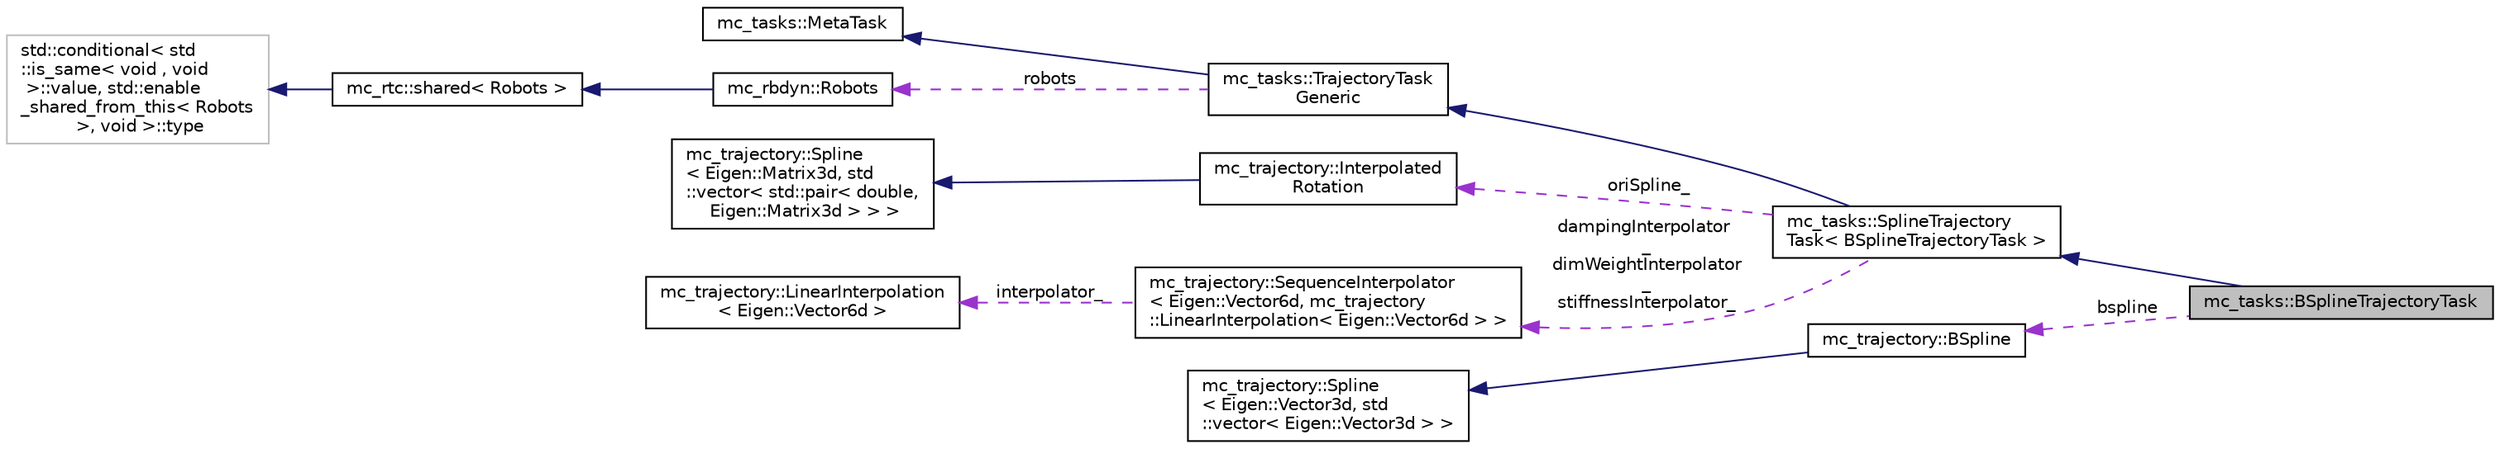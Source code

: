 digraph "mc_tasks::BSplineTrajectoryTask"
{
 // INTERACTIVE_SVG=YES
 // LATEX_PDF_SIZE
  edge [fontname="Helvetica",fontsize="10",labelfontname="Helvetica",labelfontsize="10"];
  node [fontname="Helvetica",fontsize="10",shape=record];
  rankdir="LR";
  Node1 [label="mc_tasks::BSplineTrajectoryTask",height=0.2,width=0.4,color="black", fillcolor="grey75", style="filled", fontcolor="black",tooltip="Track a bezier curve with a robot surface."];
  Node2 -> Node1 [dir="back",color="midnightblue",fontsize="10",style="solid",fontname="Helvetica"];
  Node2 [label="mc_tasks::SplineTrajectory\lTask\< BSplineTrajectoryTask \>",height=0.2,width=0.4,color="black", fillcolor="white", style="filled",URL="$structmc__tasks_1_1SplineTrajectoryTask.html",tooltip=" "];
  Node3 -> Node2 [dir="back",color="midnightblue",fontsize="10",style="solid",fontname="Helvetica"];
  Node3 [label="mc_tasks::TrajectoryTask\lGeneric",height=0.2,width=0.4,color="black", fillcolor="white", style="filled",URL="$structmc__tasks_1_1TrajectoryTaskGeneric.html",tooltip="Generic wrapper for a trajectory dynamic over an error function."];
  Node4 -> Node3 [dir="back",color="midnightblue",fontsize="10",style="solid",fontname="Helvetica"];
  Node4 [label="mc_tasks::MetaTask",height=0.2,width=0.4,color="black", fillcolor="white", style="filled",URL="$structmc__tasks_1_1MetaTask.html",tooltip="Represents a generic task."];
  Node5 -> Node3 [dir="back",color="darkorchid3",fontsize="10",style="dashed",label=" robots" ,fontname="Helvetica"];
  Node5 [label="mc_rbdyn::Robots",height=0.2,width=0.4,color="black", fillcolor="white", style="filled",URL="$structmc__rbdyn_1_1Robots.html",tooltip=" "];
  Node6 -> Node5 [dir="back",color="midnightblue",fontsize="10",style="solid",fontname="Helvetica"];
  Node6 [label="mc_rtc::shared\< Robots \>",height=0.2,width=0.4,color="black", fillcolor="white", style="filled",URL="$structmc__rtc_1_1shared.html",tooltip=" "];
  Node7 -> Node6 [dir="back",color="midnightblue",fontsize="10",style="solid",fontname="Helvetica"];
  Node7 [label="std::conditional\< std\l::is_same\< void , void\l \>::value, std::enable\l_shared_from_this\< Robots\l  \>, void  \>::type",height=0.2,width=0.4,color="grey75", fillcolor="white", style="filled",tooltip=" "];
  Node8 -> Node2 [dir="back",color="darkorchid3",fontsize="10",style="dashed",label=" oriSpline_" ,fontname="Helvetica"];
  Node8 [label="mc_trajectory::Interpolated\lRotation",height=0.2,width=0.4,color="black", fillcolor="white", style="filled",URL="$structmc__trajectory_1_1InterpolatedRotation.html",tooltip="Describes a trajectory with smoothly interpolate rotation between waypoints."];
  Node9 -> Node8 [dir="back",color="midnightblue",fontsize="10",style="solid",fontname="Helvetica"];
  Node9 [label="mc_trajectory::Spline\l\< Eigen::Matrix3d, std\l::vector\< std::pair\< double,\l Eigen::Matrix3d \> \> \>",height=0.2,width=0.4,color="black", fillcolor="white", style="filled",URL="$structmc__trajectory_1_1Spline.html",tooltip=" "];
  Node10 -> Node2 [dir="back",color="darkorchid3",fontsize="10",style="dashed",label=" dampingInterpolator\l_\ndimWeightInterpolator\l_\nstiffnessInterpolator_" ,fontname="Helvetica"];
  Node10 [label="mc_trajectory::SequenceInterpolator\l\< Eigen::Vector6d, mc_trajectory\l::LinearInterpolation\< Eigen::Vector6d \> \>",height=0.2,width=0.4,color="black", fillcolor="white", style="filled",URL="$structmc__trajectory_1_1SequenceInterpolator.html",tooltip=" "];
  Node11 -> Node10 [dir="back",color="darkorchid3",fontsize="10",style="dashed",label=" interpolator_" ,fontname="Helvetica"];
  Node11 [label="mc_trajectory::LinearInterpolation\l\< Eigen::Vector6d \>",height=0.2,width=0.4,color="black", fillcolor="white", style="filled",URL="$structmc__trajectory_1_1LinearInterpolation.html",tooltip=" "];
  Node12 -> Node1 [dir="back",color="darkorchid3",fontsize="10",style="dashed",label=" bspline" ,fontname="Helvetica"];
  Node12 [label="mc_trajectory::BSpline",height=0.2,width=0.4,color="black", fillcolor="white", style="filled",URL="$structmc__trajectory_1_1BSpline.html",tooltip=" "];
  Node13 -> Node12 [dir="back",color="midnightblue",fontsize="10",style="solid",fontname="Helvetica"];
  Node13 [label="mc_trajectory::Spline\l\< Eigen::Vector3d, std\l::vector\< Eigen::Vector3d \> \>",height=0.2,width=0.4,color="black", fillcolor="white", style="filled",URL="$structmc__trajectory_1_1Spline.html",tooltip=" "];
}
